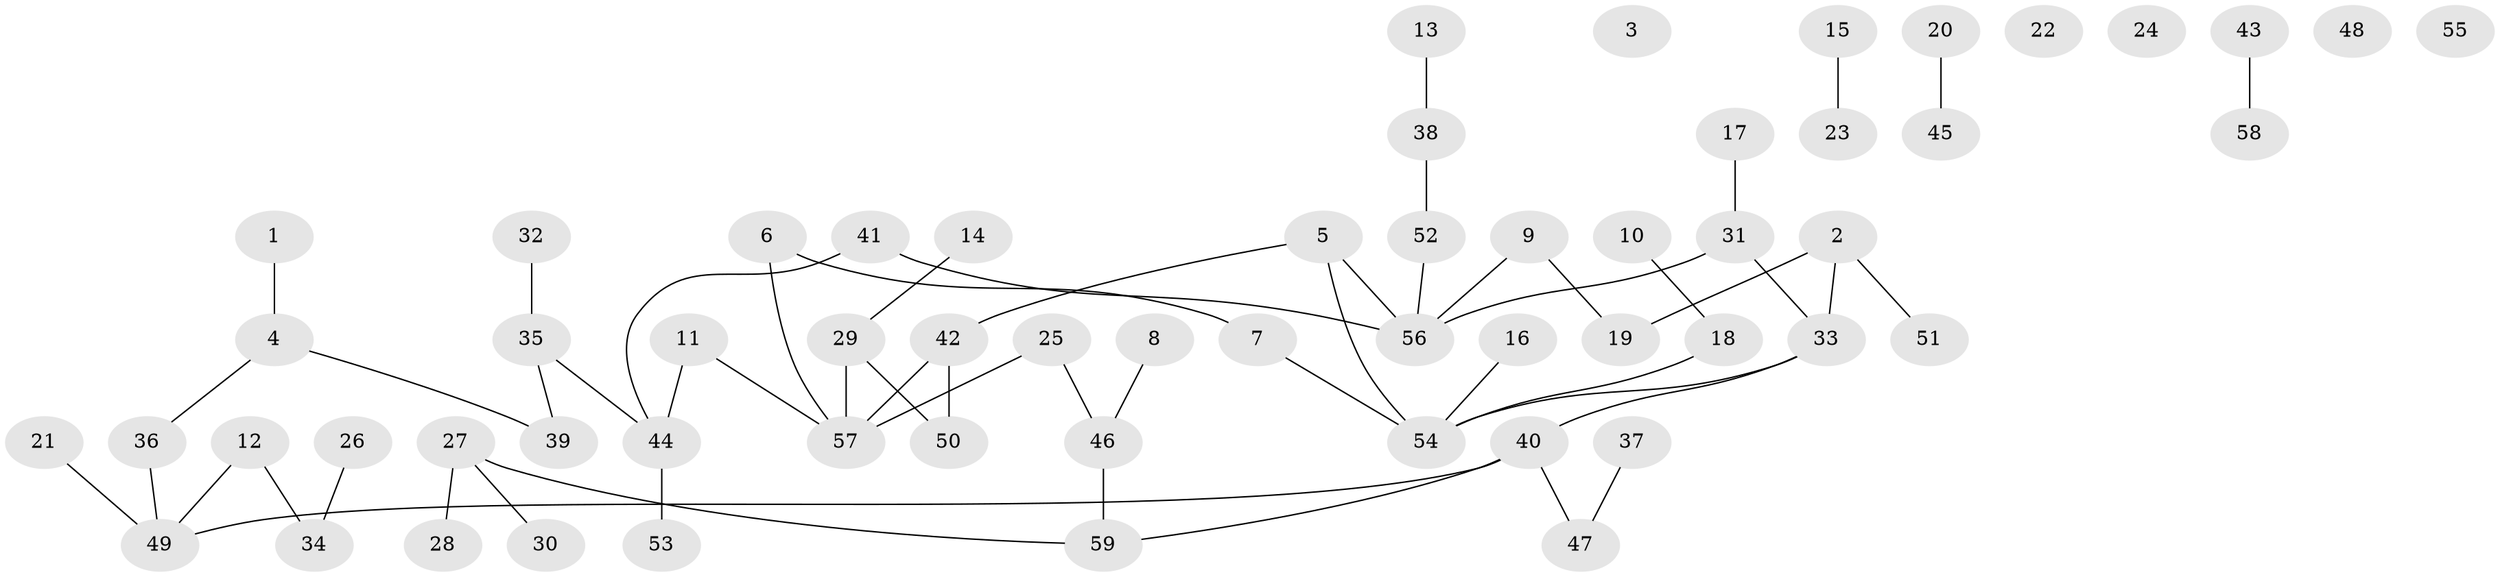 // coarse degree distribution, {0: 0.2413793103448276, 1: 0.3448275862068966, 3: 0.034482758620689655, 2: 0.2413793103448276, 4: 0.10344827586206896, 7: 0.034482758620689655}
// Generated by graph-tools (version 1.1) at 2025/42/03/04/25 21:42:41]
// undirected, 59 vertices, 57 edges
graph export_dot {
graph [start="1"]
  node [color=gray90,style=filled];
  1;
  2;
  3;
  4;
  5;
  6;
  7;
  8;
  9;
  10;
  11;
  12;
  13;
  14;
  15;
  16;
  17;
  18;
  19;
  20;
  21;
  22;
  23;
  24;
  25;
  26;
  27;
  28;
  29;
  30;
  31;
  32;
  33;
  34;
  35;
  36;
  37;
  38;
  39;
  40;
  41;
  42;
  43;
  44;
  45;
  46;
  47;
  48;
  49;
  50;
  51;
  52;
  53;
  54;
  55;
  56;
  57;
  58;
  59;
  1 -- 4;
  2 -- 19;
  2 -- 33;
  2 -- 51;
  4 -- 36;
  4 -- 39;
  5 -- 42;
  5 -- 54;
  5 -- 56;
  6 -- 7;
  6 -- 57;
  7 -- 54;
  8 -- 46;
  9 -- 19;
  9 -- 56;
  10 -- 18;
  11 -- 44;
  11 -- 57;
  12 -- 34;
  12 -- 49;
  13 -- 38;
  14 -- 29;
  15 -- 23;
  16 -- 54;
  17 -- 31;
  18 -- 54;
  20 -- 45;
  21 -- 49;
  25 -- 46;
  25 -- 57;
  26 -- 34;
  27 -- 28;
  27 -- 30;
  27 -- 59;
  29 -- 50;
  29 -- 57;
  31 -- 33;
  31 -- 56;
  32 -- 35;
  33 -- 40;
  33 -- 54;
  35 -- 39;
  35 -- 44;
  36 -- 49;
  37 -- 47;
  38 -- 52;
  40 -- 47;
  40 -- 49;
  40 -- 59;
  41 -- 44;
  41 -- 56;
  42 -- 50;
  42 -- 57;
  43 -- 58;
  44 -- 53;
  46 -- 59;
  52 -- 56;
}
